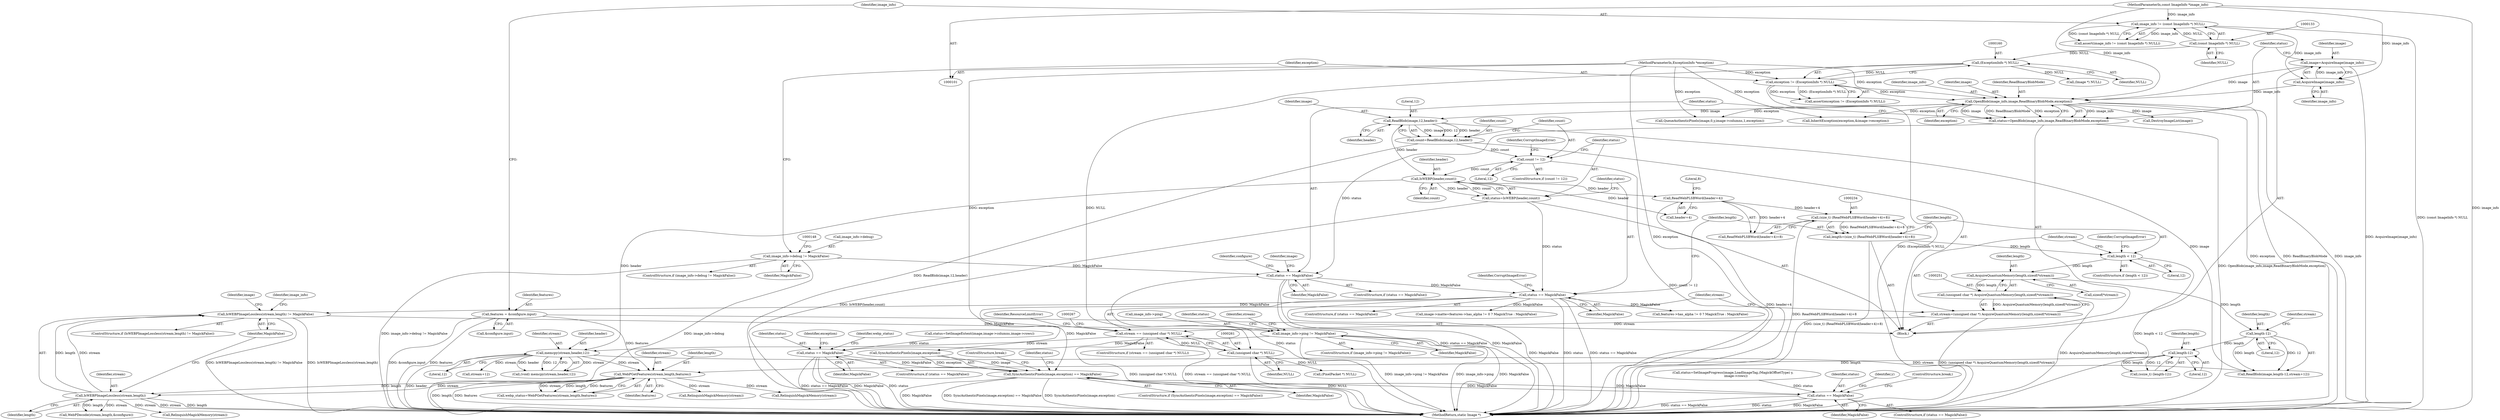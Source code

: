 digraph "0_ImageMagick_126c7c98ea788241922c30df4a5633ea692cf8df@pointer" {
"1000351" [label="(Call,image_info->ping != MagickFalse)"];
"1000340" [label="(Call,IsWEBPImageLossless(stream,length) != MagickFalse)"];
"1000341" [label="(Call,IsWEBPImageLossless(stream,length))"];
"1000295" [label="(Call,WebPGetFeatures(stream,length,features))"];
"1000268" [label="(Call,memcpy(stream,header,12))"];
"1000258" [label="(Call,stream == (unsigned char *) NULL)"];
"1000248" [label="(Call,stream=(unsigned char *) AcquireQuantumMemory(length,sizeof(*stream)))"];
"1000250" [label="(Call,(unsigned char *) AcquireQuantumMemory(length,sizeof(*stream)))"];
"1000252" [label="(Call,AcquireQuantumMemory(length,sizeof(*stream)))"];
"1000242" [label="(Call,length < 12)"];
"1000231" [label="(Call,length=(size_t) (ReadWebPLSBWord(header+4)+8))"];
"1000233" [label="(Call,(size_t) (ReadWebPLSBWord(header+4)+8))"];
"1000236" [label="(Call,ReadWebPLSBWord(header+4))"];
"1000221" [label="(Call,IsWEBP(header,count))"];
"1000208" [label="(Call,ReadBlob(image,12,header))"];
"1000174" [label="(Call,OpenBlob(image_info,image,ReadBinaryBlobMode,exception))"];
"1000170" [label="(Call,AcquireImage(image_info))"];
"1000130" [label="(Call,image_info != (const ImageInfo *) NULL)"];
"1000102" [label="(MethodParameterIn,const ImageInfo *image_info)"];
"1000132" [label="(Call,(const ImageInfo *) NULL)"];
"1000168" [label="(Call,image=AcquireImage(image_info))"];
"1000157" [label="(Call,exception != (ExceptionInfo *) NULL)"];
"1000103" [label="(MethodParameterIn,ExceptionInfo *exception)"];
"1000159" [label="(Call,(ExceptionInfo *) NULL)"];
"1000213" [label="(Call,count != 12)"];
"1000206" [label="(Call,count=ReadBlob(image,12,header))"];
"1000260" [label="(Call,(unsigned char *) NULL)"];
"1000287" [label="(Call,length-12)"];
"1000276" [label="(Call,length-12)"];
"1000123" [label="(Call,features = &configure.input)"];
"1000225" [label="(Call,status == MagickFalse)"];
"1000219" [label="(Call,status=IsWEBP(header,count))"];
"1000180" [label="(Call,status == MagickFalse)"];
"1000172" [label="(Call,status=OpenBlob(image_info,image,ReadBinaryBlobMode,exception))"];
"1000142" [label="(Call,image_info->debug != MagickFalse)"];
"1000381" [label="(Call,status == MagickFalse)"];
"1000547" [label="(Call,SyncAuthenticPixels(image,exception) == MagickFalse)"];
"1000565" [label="(Call,status == MagickFalse)"];
"1000182" [label="(Identifier,MagickFalse)"];
"1000242" [label="(Call,length < 12)"];
"1000564" [label="(ControlStructure,if (status == MagickFalse))"];
"1000385" [label="(Call,InheritException(exception,&image->exception))"];
"1000243" [label="(Identifier,length)"];
"1000220" [label="(Identifier,status)"];
"1000258" [label="(Call,stream == (unsigned char *) NULL)"];
"1000186" [label="(Call,DestroyImageList(image))"];
"1000257" [label="(ControlStructure,if (stream == (unsigned char *) NULL))"];
"1000232" [label="(Identifier,length)"];
"1000212" [label="(ControlStructure,if (count != 12))"];
"1000270" [label="(Identifier,header)"];
"1000386" [label="(Identifier,exception)"];
"1000381" [label="(Call,status == MagickFalse)"];
"1000380" [label="(ControlStructure,if (status == MagickFalse))"];
"1000277" [label="(Identifier,length)"];
"1000213" [label="(Call,count != 12)"];
"1000141" [label="(ControlStructure,if (image_info->debug != MagickFalse))"];
"1000210" [label="(Literal,12)"];
"1000219" [label="(Call,status=IsWEBP(header,count))"];
"1000156" [label="(Call,assert(exception != (ExceptionInfo *) NULL))"];
"1000271" [label="(Literal,12)"];
"1000548" [label="(Call,SyncAuthenticPixels(image,exception))"];
"1000211" [label="(Identifier,header)"];
"1000124" [label="(Identifier,features)"];
"1000146" [label="(Identifier,MagickFalse)"];
"1000178" [label="(Identifier,exception)"];
"1000410" [label="(Call,RelinquishMagickMemory(stream))"];
"1000240" [label="(Literal,8)"];
"1000217" [label="(Identifier,CorruptImageError)"];
"1000344" [label="(Identifier,MagickFalse)"];
"1000233" [label="(Call,(size_t) (ReadWebPLSBWord(header+4)+8))"];
"1000241" [label="(ControlStructure,if (length < 12))"];
"1000179" [label="(ControlStructure,if (status == MagickFalse))"];
"1000176" [label="(Identifier,image)"];
"1000170" [label="(Call,AcquireImage(image_info))"];
"1000132" [label="(Call,(const ImageInfo *) NULL)"];
"1000209" [label="(Identifier,image)"];
"1000395" [label="(Identifier,webp_status)"];
"1000484" [label="(Identifier,y)"];
"1000352" [label="(Call,image_info->ping)"];
"1000236" [label="(Call,ReadWebPLSBWord(header+4))"];
"1000123" [label="(Call,features = &configure.input)"];
"1000227" [label="(Identifier,MagickFalse)"];
"1000568" [label="(ControlStructure,break;)"];
"1000287" [label="(Call,length-12)"];
"1000177" [label="(Identifier,ReadBinaryBlobMode)"];
"1000297" [label="(Identifier,length)"];
"1000371" [label="(Identifier,status)"];
"1000252" [label="(Call,AcquireQuantumMemory(length,sizeof(*stream)))"];
"1000331" [label="(Call,features->has_alpha != 0 ? MagickTrue : MagickFalse)"];
"1000215" [label="(Literal,12)"];
"1000143" [label="(Call,image_info->debug)"];
"1000206" [label="(Call,count=ReadBlob(image,12,header))"];
"1000248" [label="(Call,stream=(unsigned char *) AcquireQuantumMemory(length,sizeof(*stream)))"];
"1000171" [label="(Identifier,image_info)"];
"1000189" [label="(Call,(Image *) NULL)"];
"1000340" [label="(Call,IsWEBPImageLossless(stream,length) != MagickFalse)"];
"1000161" [label="(Identifier,NULL)"];
"1000142" [label="(Call,image_info->debug != MagickFalse)"];
"1000546" [label="(ControlStructure,if (SyncAuthenticPixels(image,exception) == MagickFalse))"];
"1000575" [label="(Call,RelinquishMagickMemory(stream))"];
"1000169" [label="(Identifier,image)"];
"1000264" [label="(Identifier,ResourceLimitError)"];
"1000341" [label="(Call,IsWEBPImageLossless(stream,length))"];
"1000168" [label="(Call,image=AcquireImage(image_info))"];
"1000102" [label="(MethodParameterIn,const ImageInfo *image_info)"];
"1000244" [label="(Literal,12)"];
"1000383" [label="(Identifier,MagickFalse)"];
"1000226" [label="(Identifier,status)"];
"1000288" [label="(Identifier,length)"];
"1000343" [label="(Identifier,length)"];
"1000547" [label="(Call,SyncAuthenticPixels(image,exception) == MagickFalse)"];
"1000260" [label="(Call,(unsigned char *) NULL)"];
"1000231" [label="(Call,length=(size_t) (ReadWebPLSBWord(header+4)+8))"];
"1000361" [label="(Call,RelinquishMagickMemory(stream))"];
"1000351" [label="(Call,image_info->ping != MagickFalse)"];
"1000296" [label="(Identifier,stream)"];
"1000285" [label="(Call,(ssize_t) (length-12))"];
"1000279" [label="(Call,stream+12)"];
"1000175" [label="(Identifier,image_info)"];
"1000250" [label="(Call,(unsigned char *) AcquireQuantumMemory(length,sizeof(*stream)))"];
"1000370" [label="(Call,status=SetImageExtent(image,image->columns,image->rows))"];
"1000224" [label="(ControlStructure,if (status == MagickFalse))"];
"1000490" [label="(Call,QueueAuthenticPixels(image,0,y,image->columns,1,exception))"];
"1000130" [label="(Call,image_info != (const ImageInfo *) NULL)"];
"1000249" [label="(Identifier,stream)"];
"1000222" [label="(Identifier,header)"];
"1000157" [label="(Call,exception != (ExceptionInfo *) NULL)"];
"1000553" [label="(Call,status=SetImageProgress(image,LoadImageTag,(MagickOffsetType) y,\n      image->rows))"];
"1000104" [label="(Block,)"];
"1000289" [label="(Literal,12)"];
"1000131" [label="(Identifier,image_info)"];
"1000554" [label="(Identifier,status)"];
"1000567" [label="(Identifier,MagickFalse)"];
"1000103" [label="(MethodParameterIn,ExceptionInfo *exception)"];
"1000347" [label="(Identifier,image)"];
"1000269" [label="(Identifier,stream)"];
"1000253" [label="(Identifier,length)"];
"1000268" [label="(Call,memcpy(stream,header,12))"];
"1000358" [label="(Identifier,stream)"];
"1000274" [label="(Call,ReadBlob(image,length-12,stream+12))"];
"1000134" [label="(Identifier,NULL)"];
"1000174" [label="(Call,OpenBlob(image_info,image,ReadBinaryBlobMode,exception))"];
"1000280" [label="(Identifier,stream)"];
"1000276" [label="(Call,length-12)"];
"1000259" [label="(Identifier,stream)"];
"1000158" [label="(Identifier,exception)"];
"1000208" [label="(Call,ReadBlob(image,12,header))"];
"1000262" [label="(Identifier,NULL)"];
"1000342" [label="(Identifier,stream)"];
"1000254" [label="(Call,sizeof(*stream))"];
"1000278" [label="(Literal,12)"];
"1000327" [label="(Call,image->matte=features->has_alpha != 0 ? MagickTrue : MagickFalse)"];
"1000382" [label="(Identifier,status)"];
"1000196" [label="(Identifier,configure)"];
"1000355" [label="(Identifier,MagickFalse)"];
"1000221" [label="(Call,IsWEBP(header,count))"];
"1000246" [label="(Identifier,CorruptImageError)"];
"1000552" [label="(ControlStructure,break;)"];
"1000223" [label="(Identifier,count)"];
"1000180" [label="(Call,status == MagickFalse)"];
"1000225" [label="(Call,status == MagickFalse)"];
"1000565" [label="(Call,status == MagickFalse)"];
"1000295" [label="(Call,WebPGetFeatures(stream,length,features))"];
"1000502" [label="(Call,(PixelPacket *) NULL)"];
"1000353" [label="(Identifier,image_info)"];
"1000214" [label="(Identifier,count)"];
"1000298" [label="(Identifier,features)"];
"1000396" [label="(Call,WebPDecode(stream,length,&configure))"];
"1000237" [label="(Call,header+4)"];
"1000129" [label="(Call,assert(image_info != (const ImageInfo *) NULL))"];
"1000229" [label="(Identifier,CorruptImageError)"];
"1000266" [label="(Call,(void) memcpy(stream,header,12))"];
"1000207" [label="(Identifier,count)"];
"1000159" [label="(Call,(ExceptionInfo *) NULL)"];
"1000125" [label="(Call,&configure.input)"];
"1000293" [label="(Call,webp_status=WebPGetFeatures(stream,length,features))"];
"1000235" [label="(Call,ReadWebPLSBWord(header+4)+8)"];
"1000350" [label="(ControlStructure,if (image_info->ping != MagickFalse))"];
"1000551" [label="(Identifier,MagickFalse)"];
"1000173" [label="(Identifier,status)"];
"1000566" [label="(Identifier,status)"];
"1000339" [label="(ControlStructure,if (IsWEBPImageLossless(stream,length) != MagickFalse))"];
"1000172" [label="(Call,status=OpenBlob(image_info,image,ReadBinaryBlobMode,exception))"];
"1000185" [label="(Identifier,image)"];
"1000583" [label="(MethodReturn,static Image *)"];
"1000181" [label="(Identifier,status)"];
"1000351" -> "1000350"  [label="AST: "];
"1000351" -> "1000355"  [label="CFG: "];
"1000352" -> "1000351"  [label="AST: "];
"1000355" -> "1000351"  [label="AST: "];
"1000358" -> "1000351"  [label="CFG: "];
"1000371" -> "1000351"  [label="CFG: "];
"1000351" -> "1000583"  [label="DDG: image_info->ping != MagickFalse"];
"1000351" -> "1000583"  [label="DDG: image_info->ping"];
"1000351" -> "1000583"  [label="DDG: MagickFalse"];
"1000340" -> "1000351"  [label="DDG: MagickFalse"];
"1000351" -> "1000381"  [label="DDG: MagickFalse"];
"1000340" -> "1000339"  [label="AST: "];
"1000340" -> "1000344"  [label="CFG: "];
"1000341" -> "1000340"  [label="AST: "];
"1000344" -> "1000340"  [label="AST: "];
"1000347" -> "1000340"  [label="CFG: "];
"1000353" -> "1000340"  [label="CFG: "];
"1000340" -> "1000583"  [label="DDG: IsWEBPImageLossless(stream,length) != MagickFalse"];
"1000340" -> "1000583"  [label="DDG: IsWEBPImageLossless(stream,length)"];
"1000341" -> "1000340"  [label="DDG: stream"];
"1000341" -> "1000340"  [label="DDG: length"];
"1000225" -> "1000340"  [label="DDG: MagickFalse"];
"1000341" -> "1000343"  [label="CFG: "];
"1000342" -> "1000341"  [label="AST: "];
"1000343" -> "1000341"  [label="AST: "];
"1000344" -> "1000341"  [label="CFG: "];
"1000341" -> "1000583"  [label="DDG: length"];
"1000341" -> "1000583"  [label="DDG: stream"];
"1000295" -> "1000341"  [label="DDG: stream"];
"1000295" -> "1000341"  [label="DDG: length"];
"1000341" -> "1000361"  [label="DDG: stream"];
"1000341" -> "1000396"  [label="DDG: stream"];
"1000341" -> "1000396"  [label="DDG: length"];
"1000295" -> "1000293"  [label="AST: "];
"1000295" -> "1000298"  [label="CFG: "];
"1000296" -> "1000295"  [label="AST: "];
"1000297" -> "1000295"  [label="AST: "];
"1000298" -> "1000295"  [label="AST: "];
"1000293" -> "1000295"  [label="CFG: "];
"1000295" -> "1000583"  [label="DDG: features"];
"1000295" -> "1000583"  [label="DDG: length"];
"1000295" -> "1000293"  [label="DDG: stream"];
"1000295" -> "1000293"  [label="DDG: length"];
"1000295" -> "1000293"  [label="DDG: features"];
"1000268" -> "1000295"  [label="DDG: stream"];
"1000287" -> "1000295"  [label="DDG: length"];
"1000123" -> "1000295"  [label="DDG: features"];
"1000295" -> "1000410"  [label="DDG: stream"];
"1000295" -> "1000575"  [label="DDG: stream"];
"1000268" -> "1000266"  [label="AST: "];
"1000268" -> "1000271"  [label="CFG: "];
"1000269" -> "1000268"  [label="AST: "];
"1000270" -> "1000268"  [label="AST: "];
"1000271" -> "1000268"  [label="AST: "];
"1000266" -> "1000268"  [label="CFG: "];
"1000268" -> "1000583"  [label="DDG: header"];
"1000268" -> "1000266"  [label="DDG: stream"];
"1000268" -> "1000266"  [label="DDG: header"];
"1000268" -> "1000266"  [label="DDG: 12"];
"1000258" -> "1000268"  [label="DDG: stream"];
"1000221" -> "1000268"  [label="DDG: header"];
"1000268" -> "1000274"  [label="DDG: stream"];
"1000268" -> "1000279"  [label="DDG: stream"];
"1000258" -> "1000257"  [label="AST: "];
"1000258" -> "1000260"  [label="CFG: "];
"1000259" -> "1000258"  [label="AST: "];
"1000260" -> "1000258"  [label="AST: "];
"1000264" -> "1000258"  [label="CFG: "];
"1000267" -> "1000258"  [label="CFG: "];
"1000258" -> "1000583"  [label="DDG: (unsigned char *) NULL"];
"1000258" -> "1000583"  [label="DDG: stream == (unsigned char *) NULL"];
"1000248" -> "1000258"  [label="DDG: stream"];
"1000260" -> "1000258"  [label="DDG: NULL"];
"1000248" -> "1000104"  [label="AST: "];
"1000248" -> "1000250"  [label="CFG: "];
"1000249" -> "1000248"  [label="AST: "];
"1000250" -> "1000248"  [label="AST: "];
"1000259" -> "1000248"  [label="CFG: "];
"1000248" -> "1000583"  [label="DDG: (unsigned char *) AcquireQuantumMemory(length,sizeof(*stream))"];
"1000250" -> "1000248"  [label="DDG: AcquireQuantumMemory(length,sizeof(*stream))"];
"1000250" -> "1000252"  [label="CFG: "];
"1000251" -> "1000250"  [label="AST: "];
"1000252" -> "1000250"  [label="AST: "];
"1000250" -> "1000583"  [label="DDG: AcquireQuantumMemory(length,sizeof(*stream))"];
"1000252" -> "1000250"  [label="DDG: length"];
"1000252" -> "1000254"  [label="CFG: "];
"1000253" -> "1000252"  [label="AST: "];
"1000254" -> "1000252"  [label="AST: "];
"1000242" -> "1000252"  [label="DDG: length"];
"1000252" -> "1000276"  [label="DDG: length"];
"1000242" -> "1000241"  [label="AST: "];
"1000242" -> "1000244"  [label="CFG: "];
"1000243" -> "1000242"  [label="AST: "];
"1000244" -> "1000242"  [label="AST: "];
"1000246" -> "1000242"  [label="CFG: "];
"1000249" -> "1000242"  [label="CFG: "];
"1000242" -> "1000583"  [label="DDG: length < 12"];
"1000231" -> "1000242"  [label="DDG: length"];
"1000231" -> "1000104"  [label="AST: "];
"1000231" -> "1000233"  [label="CFG: "];
"1000232" -> "1000231"  [label="AST: "];
"1000233" -> "1000231"  [label="AST: "];
"1000243" -> "1000231"  [label="CFG: "];
"1000231" -> "1000583"  [label="DDG: (size_t) (ReadWebPLSBWord(header+4)+8)"];
"1000233" -> "1000231"  [label="DDG: ReadWebPLSBWord(header+4)+8"];
"1000233" -> "1000235"  [label="CFG: "];
"1000234" -> "1000233"  [label="AST: "];
"1000235" -> "1000233"  [label="AST: "];
"1000233" -> "1000583"  [label="DDG: ReadWebPLSBWord(header+4)+8"];
"1000236" -> "1000233"  [label="DDG: header+4"];
"1000236" -> "1000235"  [label="AST: "];
"1000236" -> "1000237"  [label="CFG: "];
"1000237" -> "1000236"  [label="AST: "];
"1000240" -> "1000236"  [label="CFG: "];
"1000236" -> "1000583"  [label="DDG: header+4"];
"1000236" -> "1000235"  [label="DDG: header+4"];
"1000221" -> "1000236"  [label="DDG: header"];
"1000221" -> "1000219"  [label="AST: "];
"1000221" -> "1000223"  [label="CFG: "];
"1000222" -> "1000221"  [label="AST: "];
"1000223" -> "1000221"  [label="AST: "];
"1000219" -> "1000221"  [label="CFG: "];
"1000221" -> "1000219"  [label="DDG: header"];
"1000221" -> "1000219"  [label="DDG: count"];
"1000208" -> "1000221"  [label="DDG: header"];
"1000213" -> "1000221"  [label="DDG: count"];
"1000221" -> "1000237"  [label="DDG: header"];
"1000208" -> "1000206"  [label="AST: "];
"1000208" -> "1000211"  [label="CFG: "];
"1000209" -> "1000208"  [label="AST: "];
"1000210" -> "1000208"  [label="AST: "];
"1000211" -> "1000208"  [label="AST: "];
"1000206" -> "1000208"  [label="CFG: "];
"1000208" -> "1000206"  [label="DDG: image"];
"1000208" -> "1000206"  [label="DDG: 12"];
"1000208" -> "1000206"  [label="DDG: header"];
"1000174" -> "1000208"  [label="DDG: image"];
"1000208" -> "1000274"  [label="DDG: image"];
"1000174" -> "1000172"  [label="AST: "];
"1000174" -> "1000178"  [label="CFG: "];
"1000175" -> "1000174"  [label="AST: "];
"1000176" -> "1000174"  [label="AST: "];
"1000177" -> "1000174"  [label="AST: "];
"1000178" -> "1000174"  [label="AST: "];
"1000172" -> "1000174"  [label="CFG: "];
"1000174" -> "1000583"  [label="DDG: exception"];
"1000174" -> "1000583"  [label="DDG: ReadBinaryBlobMode"];
"1000174" -> "1000583"  [label="DDG: image_info"];
"1000174" -> "1000172"  [label="DDG: image_info"];
"1000174" -> "1000172"  [label="DDG: image"];
"1000174" -> "1000172"  [label="DDG: ReadBinaryBlobMode"];
"1000174" -> "1000172"  [label="DDG: exception"];
"1000170" -> "1000174"  [label="DDG: image_info"];
"1000102" -> "1000174"  [label="DDG: image_info"];
"1000168" -> "1000174"  [label="DDG: image"];
"1000157" -> "1000174"  [label="DDG: exception"];
"1000103" -> "1000174"  [label="DDG: exception"];
"1000174" -> "1000186"  [label="DDG: image"];
"1000174" -> "1000385"  [label="DDG: exception"];
"1000174" -> "1000490"  [label="DDG: exception"];
"1000170" -> "1000168"  [label="AST: "];
"1000170" -> "1000171"  [label="CFG: "];
"1000171" -> "1000170"  [label="AST: "];
"1000168" -> "1000170"  [label="CFG: "];
"1000170" -> "1000168"  [label="DDG: image_info"];
"1000130" -> "1000170"  [label="DDG: image_info"];
"1000102" -> "1000170"  [label="DDG: image_info"];
"1000130" -> "1000129"  [label="AST: "];
"1000130" -> "1000132"  [label="CFG: "];
"1000131" -> "1000130"  [label="AST: "];
"1000132" -> "1000130"  [label="AST: "];
"1000129" -> "1000130"  [label="CFG: "];
"1000130" -> "1000583"  [label="DDG: (const ImageInfo *) NULL"];
"1000130" -> "1000129"  [label="DDG: image_info"];
"1000130" -> "1000129"  [label="DDG: (const ImageInfo *) NULL"];
"1000102" -> "1000130"  [label="DDG: image_info"];
"1000132" -> "1000130"  [label="DDG: NULL"];
"1000102" -> "1000101"  [label="AST: "];
"1000102" -> "1000583"  [label="DDG: image_info"];
"1000132" -> "1000134"  [label="CFG: "];
"1000133" -> "1000132"  [label="AST: "];
"1000134" -> "1000132"  [label="AST: "];
"1000132" -> "1000159"  [label="DDG: NULL"];
"1000168" -> "1000104"  [label="AST: "];
"1000169" -> "1000168"  [label="AST: "];
"1000173" -> "1000168"  [label="CFG: "];
"1000168" -> "1000583"  [label="DDG: AcquireImage(image_info)"];
"1000157" -> "1000156"  [label="AST: "];
"1000157" -> "1000159"  [label="CFG: "];
"1000158" -> "1000157"  [label="AST: "];
"1000159" -> "1000157"  [label="AST: "];
"1000156" -> "1000157"  [label="CFG: "];
"1000157" -> "1000583"  [label="DDG: (ExceptionInfo *) NULL"];
"1000157" -> "1000156"  [label="DDG: exception"];
"1000157" -> "1000156"  [label="DDG: (ExceptionInfo *) NULL"];
"1000103" -> "1000157"  [label="DDG: exception"];
"1000159" -> "1000157"  [label="DDG: NULL"];
"1000103" -> "1000101"  [label="AST: "];
"1000103" -> "1000583"  [label="DDG: exception"];
"1000103" -> "1000385"  [label="DDG: exception"];
"1000103" -> "1000490"  [label="DDG: exception"];
"1000103" -> "1000548"  [label="DDG: exception"];
"1000159" -> "1000161"  [label="CFG: "];
"1000160" -> "1000159"  [label="AST: "];
"1000161" -> "1000159"  [label="AST: "];
"1000159" -> "1000189"  [label="DDG: NULL"];
"1000159" -> "1000260"  [label="DDG: NULL"];
"1000213" -> "1000212"  [label="AST: "];
"1000213" -> "1000215"  [label="CFG: "];
"1000214" -> "1000213"  [label="AST: "];
"1000215" -> "1000213"  [label="AST: "];
"1000217" -> "1000213"  [label="CFG: "];
"1000220" -> "1000213"  [label="CFG: "];
"1000213" -> "1000583"  [label="DDG: count != 12"];
"1000206" -> "1000213"  [label="DDG: count"];
"1000206" -> "1000104"  [label="AST: "];
"1000207" -> "1000206"  [label="AST: "];
"1000214" -> "1000206"  [label="CFG: "];
"1000206" -> "1000583"  [label="DDG: ReadBlob(image,12,header)"];
"1000260" -> "1000262"  [label="CFG: "];
"1000261" -> "1000260"  [label="AST: "];
"1000262" -> "1000260"  [label="AST: "];
"1000260" -> "1000583"  [label="DDG: NULL"];
"1000260" -> "1000502"  [label="DDG: NULL"];
"1000287" -> "1000285"  [label="AST: "];
"1000287" -> "1000289"  [label="CFG: "];
"1000288" -> "1000287"  [label="AST: "];
"1000289" -> "1000287"  [label="AST: "];
"1000285" -> "1000287"  [label="CFG: "];
"1000287" -> "1000285"  [label="DDG: length"];
"1000287" -> "1000285"  [label="DDG: 12"];
"1000276" -> "1000287"  [label="DDG: length"];
"1000276" -> "1000274"  [label="AST: "];
"1000276" -> "1000278"  [label="CFG: "];
"1000277" -> "1000276"  [label="AST: "];
"1000278" -> "1000276"  [label="AST: "];
"1000280" -> "1000276"  [label="CFG: "];
"1000276" -> "1000274"  [label="DDG: length"];
"1000276" -> "1000274"  [label="DDG: 12"];
"1000123" -> "1000104"  [label="AST: "];
"1000123" -> "1000125"  [label="CFG: "];
"1000124" -> "1000123"  [label="AST: "];
"1000125" -> "1000123"  [label="AST: "];
"1000131" -> "1000123"  [label="CFG: "];
"1000123" -> "1000583"  [label="DDG: &configure.input"];
"1000123" -> "1000583"  [label="DDG: features"];
"1000225" -> "1000224"  [label="AST: "];
"1000225" -> "1000227"  [label="CFG: "];
"1000226" -> "1000225"  [label="AST: "];
"1000227" -> "1000225"  [label="AST: "];
"1000229" -> "1000225"  [label="CFG: "];
"1000232" -> "1000225"  [label="CFG: "];
"1000225" -> "1000583"  [label="DDG: status == MagickFalse"];
"1000225" -> "1000583"  [label="DDG: MagickFalse"];
"1000225" -> "1000583"  [label="DDG: status"];
"1000219" -> "1000225"  [label="DDG: status"];
"1000180" -> "1000225"  [label="DDG: MagickFalse"];
"1000225" -> "1000327"  [label="DDG: MagickFalse"];
"1000225" -> "1000331"  [label="DDG: MagickFalse"];
"1000225" -> "1000547"  [label="DDG: MagickFalse"];
"1000219" -> "1000104"  [label="AST: "];
"1000220" -> "1000219"  [label="AST: "];
"1000226" -> "1000219"  [label="CFG: "];
"1000219" -> "1000583"  [label="DDG: IsWEBP(header,count)"];
"1000180" -> "1000179"  [label="AST: "];
"1000180" -> "1000182"  [label="CFG: "];
"1000181" -> "1000180"  [label="AST: "];
"1000182" -> "1000180"  [label="AST: "];
"1000185" -> "1000180"  [label="CFG: "];
"1000196" -> "1000180"  [label="CFG: "];
"1000180" -> "1000583"  [label="DDG: MagickFalse"];
"1000180" -> "1000583"  [label="DDG: status"];
"1000180" -> "1000583"  [label="DDG: status == MagickFalse"];
"1000172" -> "1000180"  [label="DDG: status"];
"1000142" -> "1000180"  [label="DDG: MagickFalse"];
"1000172" -> "1000104"  [label="AST: "];
"1000173" -> "1000172"  [label="AST: "];
"1000181" -> "1000172"  [label="CFG: "];
"1000172" -> "1000583"  [label="DDG: OpenBlob(image_info,image,ReadBinaryBlobMode,exception)"];
"1000142" -> "1000141"  [label="AST: "];
"1000142" -> "1000146"  [label="CFG: "];
"1000143" -> "1000142"  [label="AST: "];
"1000146" -> "1000142"  [label="AST: "];
"1000148" -> "1000142"  [label="CFG: "];
"1000158" -> "1000142"  [label="CFG: "];
"1000142" -> "1000583"  [label="DDG: image_info->debug != MagickFalse"];
"1000142" -> "1000583"  [label="DDG: image_info->debug"];
"1000381" -> "1000380"  [label="AST: "];
"1000381" -> "1000383"  [label="CFG: "];
"1000382" -> "1000381"  [label="AST: "];
"1000383" -> "1000381"  [label="AST: "];
"1000386" -> "1000381"  [label="CFG: "];
"1000395" -> "1000381"  [label="CFG: "];
"1000381" -> "1000583"  [label="DDG: MagickFalse"];
"1000381" -> "1000583"  [label="DDG: status"];
"1000381" -> "1000583"  [label="DDG: status == MagickFalse"];
"1000370" -> "1000381"  [label="DDG: status"];
"1000381" -> "1000547"  [label="DDG: MagickFalse"];
"1000547" -> "1000546"  [label="AST: "];
"1000547" -> "1000551"  [label="CFG: "];
"1000548" -> "1000547"  [label="AST: "];
"1000551" -> "1000547"  [label="AST: "];
"1000552" -> "1000547"  [label="CFG: "];
"1000554" -> "1000547"  [label="CFG: "];
"1000547" -> "1000583"  [label="DDG: SyncAuthenticPixels(image,exception)"];
"1000547" -> "1000583"  [label="DDG: MagickFalse"];
"1000547" -> "1000583"  [label="DDG: SyncAuthenticPixels(image,exception) == MagickFalse"];
"1000548" -> "1000547"  [label="DDG: image"];
"1000548" -> "1000547"  [label="DDG: exception"];
"1000565" -> "1000547"  [label="DDG: MagickFalse"];
"1000547" -> "1000565"  [label="DDG: MagickFalse"];
"1000565" -> "1000564"  [label="AST: "];
"1000565" -> "1000567"  [label="CFG: "];
"1000566" -> "1000565"  [label="AST: "];
"1000567" -> "1000565"  [label="AST: "];
"1000568" -> "1000565"  [label="CFG: "];
"1000484" -> "1000565"  [label="CFG: "];
"1000565" -> "1000583"  [label="DDG: status"];
"1000565" -> "1000583"  [label="DDG: MagickFalse"];
"1000565" -> "1000583"  [label="DDG: status == MagickFalse"];
"1000553" -> "1000565"  [label="DDG: status"];
}
